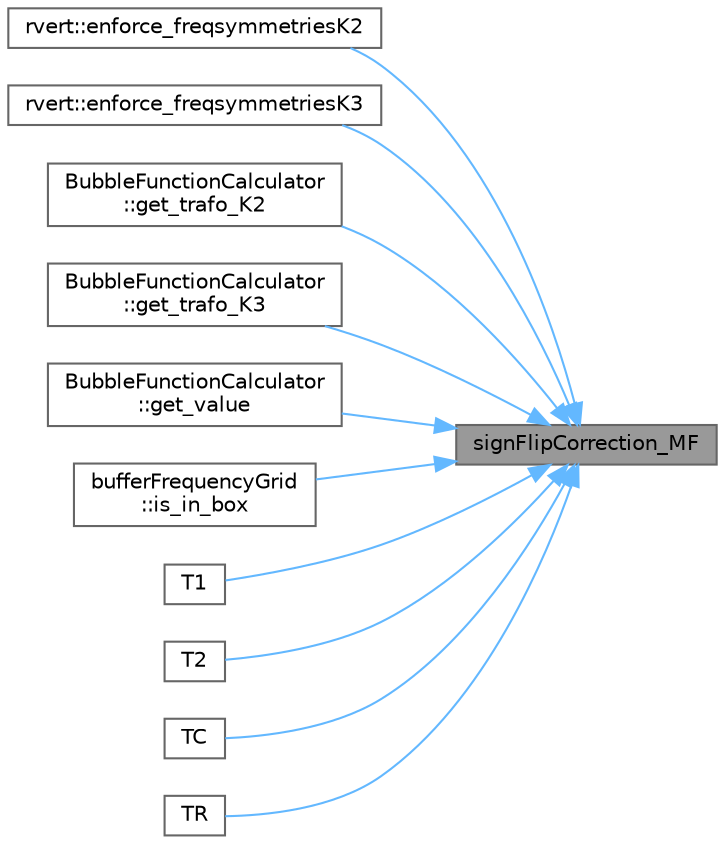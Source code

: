 digraph "signFlipCorrection_MF"
{
 // INTERACTIVE_SVG=YES
 // LATEX_PDF_SIZE
  bgcolor="transparent";
  edge [fontname=Helvetica,fontsize=10,labelfontname=Helvetica,labelfontsize=10];
  node [fontname=Helvetica,fontsize=10,shape=box,height=0.2,width=0.4];
  rankdir="RL";
  Node1 [id="Node000001",label="signFlipCorrection_MF",height=0.2,width=0.4,color="gray40", fillcolor="grey60", style="filled", fontcolor="black",tooltip=" "];
  Node1 -> Node2 [id="edge1_Node000001_Node000002",dir="back",color="steelblue1",style="solid",tooltip=" "];
  Node2 [id="Node000002",label="rvert::enforce_freqsymmetriesK2",height=0.2,width=0.4,color="grey40", fillcolor="white", style="filled",URL="$d4/dbd/classrvert.html#a1dca660819da8560120edc1aacd735e1",tooltip=" "];
  Node1 -> Node3 [id="edge2_Node000001_Node000003",dir="back",color="steelblue1",style="solid",tooltip=" "];
  Node3 [id="Node000003",label="rvert::enforce_freqsymmetriesK3",height=0.2,width=0.4,color="grey40", fillcolor="white", style="filled",URL="$d4/dbd/classrvert.html#adcbf92ca555b877697535b6e4218fbf8",tooltip=" "];
  Node1 -> Node4 [id="edge3_Node000001_Node000004",dir="back",color="steelblue1",style="solid",tooltip=" "];
  Node4 [id="Node000004",label="BubbleFunctionCalculator\l::get_trafo_K2",height=0.2,width=0.4,color="grey40", fillcolor="white", style="filled",URL="$de/d96/classBubbleFunctionCalculator.html#ad184f0736fcd9cd7a6f87d15919f9978",tooltip=" "];
  Node1 -> Node5 [id="edge4_Node000001_Node000005",dir="back",color="steelblue1",style="solid",tooltip=" "];
  Node5 [id="Node000005",label="BubbleFunctionCalculator\l::get_trafo_K3",height=0.2,width=0.4,color="grey40", fillcolor="white", style="filled",URL="$de/d96/classBubbleFunctionCalculator.html#a77bbe6267153e403bf38c78b83edf5a6",tooltip=" "];
  Node1 -> Node6 [id="edge5_Node000001_Node000006",dir="back",color="steelblue1",style="solid",tooltip=" "];
  Node6 [id="Node000006",label="BubbleFunctionCalculator\l::get_value",height=0.2,width=0.4,color="grey40", fillcolor="white", style="filled",URL="$de/d96/classBubbleFunctionCalculator.html#a8bfd9754031987d8a87e6e276950ec67",tooltip=" "];
  Node1 -> Node7 [id="edge6_Node000001_Node000007",dir="back",color="steelblue1",style="solid",tooltip=" "];
  Node7 [id="Node000007",label="bufferFrequencyGrid\l::is_in_box",height=0.2,width=0.4,color="grey40", fillcolor="white", style="filled",URL="$df/dd5/classbufferFrequencyGrid.html#acfb9ad9c9c37a6bedc49225d29aa214a",tooltip=" "];
  Node1 -> Node8 [id="edge7_Node000001_Node000008",dir="back",color="steelblue1",style="solid",tooltip=" "];
  Node8 [id="Node000008",label="T1",height=0.2,width=0.4,color="grey40", fillcolor="white", style="filled",URL="$db/d7d/symmetry__transformations_8hpp.html#aec10c7c2fae276227544e207cbd802d0",tooltip="exchange incoming legs"];
  Node1 -> Node9 [id="edge8_Node000001_Node000009",dir="back",color="steelblue1",style="solid",tooltip=" "];
  Node9 [id="Node000009",label="T2",height=0.2,width=0.4,color="grey40", fillcolor="white", style="filled",URL="$db/d7d/symmetry__transformations_8hpp.html#a689a60d7c45398774777d3cba59a88d9",tooltip="exchange outgoing lines"];
  Node1 -> Node10 [id="edge9_Node000001_Node000010",dir="back",color="steelblue1",style="solid",tooltip=" "];
  Node10 [id="Node000010",label="TC",height=0.2,width=0.4,color="grey40", fillcolor="white", style="filled",URL="$db/d7d/symmetry__transformations_8hpp.html#a52c5fa4fdf94731c497e843c17c2860d",tooltip=" "];
  Node1 -> Node11 [id="edge10_Node000001_Node000011",dir="back",color="steelblue1",style="solid",tooltip=" "];
  Node11 [id="Node000011",label="TR",height=0.2,width=0.4,color="grey40", fillcolor="white", style="filled",URL="$db/d7d/symmetry__transformations_8hpp.html#a1ff6ce969efd86c4361a29f381fea032",tooltip=" "];
}
